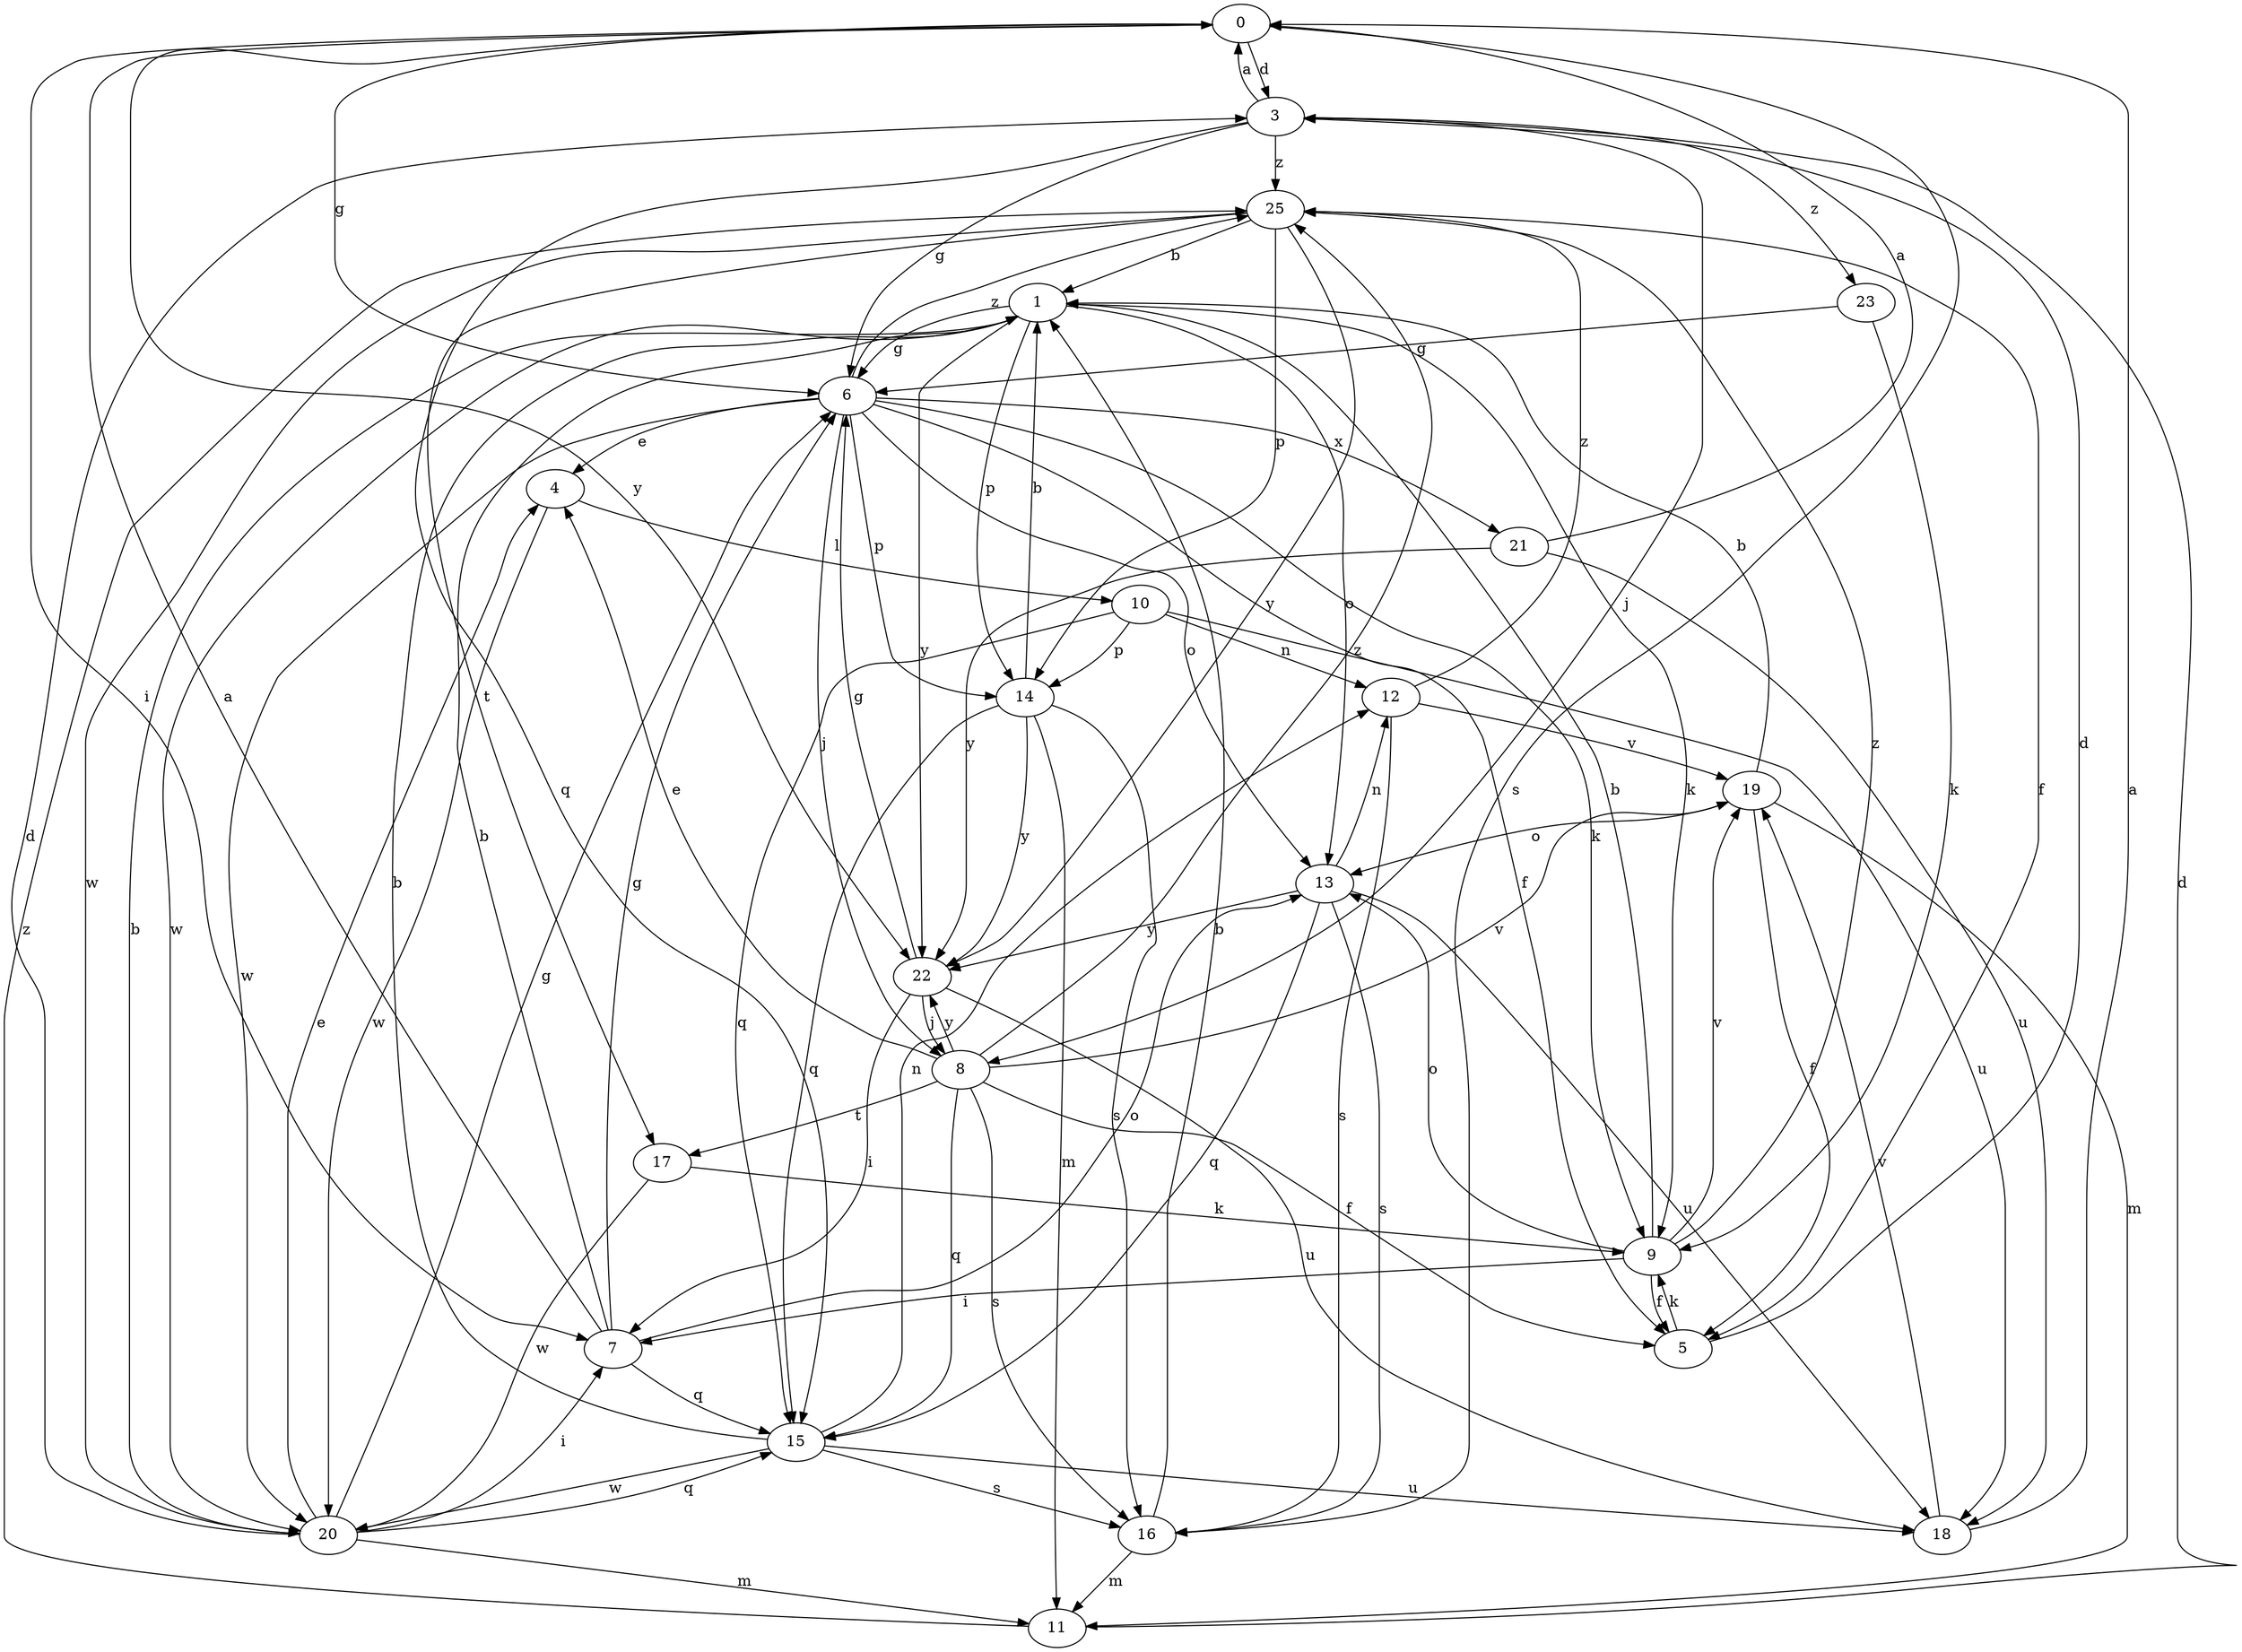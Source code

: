 strict digraph  {
0;
1;
3;
4;
5;
6;
7;
8;
9;
10;
11;
12;
13;
14;
15;
16;
17;
18;
19;
20;
21;
22;
23;
25;
0 -> 3  [label=d];
0 -> 6  [label=g];
0 -> 7  [label=i];
0 -> 16  [label=s];
0 -> 22  [label=y];
1 -> 6  [label=g];
1 -> 9  [label=k];
1 -> 13  [label=o];
1 -> 14  [label=p];
1 -> 20  [label=w];
1 -> 22  [label=y];
3 -> 0  [label=a];
3 -> 6  [label=g];
3 -> 8  [label=j];
3 -> 15  [label=q];
3 -> 23  [label=z];
3 -> 25  [label=z];
4 -> 10  [label=l];
4 -> 20  [label=w];
5 -> 3  [label=d];
5 -> 9  [label=k];
6 -> 4  [label=e];
6 -> 5  [label=f];
6 -> 8  [label=j];
6 -> 9  [label=k];
6 -> 13  [label=o];
6 -> 14  [label=p];
6 -> 20  [label=w];
6 -> 21  [label=x];
6 -> 25  [label=z];
7 -> 0  [label=a];
7 -> 1  [label=b];
7 -> 6  [label=g];
7 -> 13  [label=o];
7 -> 15  [label=q];
8 -> 4  [label=e];
8 -> 5  [label=f];
8 -> 15  [label=q];
8 -> 16  [label=s];
8 -> 17  [label=t];
8 -> 19  [label=v];
8 -> 22  [label=y];
8 -> 25  [label=z];
9 -> 1  [label=b];
9 -> 5  [label=f];
9 -> 7  [label=i];
9 -> 13  [label=o];
9 -> 19  [label=v];
9 -> 25  [label=z];
10 -> 12  [label=n];
10 -> 14  [label=p];
10 -> 15  [label=q];
10 -> 18  [label=u];
11 -> 3  [label=d];
11 -> 25  [label=z];
12 -> 16  [label=s];
12 -> 19  [label=v];
12 -> 25  [label=z];
13 -> 12  [label=n];
13 -> 15  [label=q];
13 -> 16  [label=s];
13 -> 18  [label=u];
13 -> 22  [label=y];
14 -> 1  [label=b];
14 -> 11  [label=m];
14 -> 15  [label=q];
14 -> 16  [label=s];
14 -> 22  [label=y];
15 -> 1  [label=b];
15 -> 12  [label=n];
15 -> 16  [label=s];
15 -> 18  [label=u];
15 -> 20  [label=w];
16 -> 1  [label=b];
16 -> 11  [label=m];
17 -> 9  [label=k];
17 -> 20  [label=w];
18 -> 0  [label=a];
18 -> 19  [label=v];
19 -> 1  [label=b];
19 -> 5  [label=f];
19 -> 11  [label=m];
19 -> 13  [label=o];
20 -> 1  [label=b];
20 -> 3  [label=d];
20 -> 4  [label=e];
20 -> 6  [label=g];
20 -> 7  [label=i];
20 -> 11  [label=m];
20 -> 15  [label=q];
21 -> 0  [label=a];
21 -> 18  [label=u];
21 -> 22  [label=y];
22 -> 6  [label=g];
22 -> 7  [label=i];
22 -> 8  [label=j];
22 -> 18  [label=u];
23 -> 6  [label=g];
23 -> 9  [label=k];
25 -> 1  [label=b];
25 -> 5  [label=f];
25 -> 14  [label=p];
25 -> 17  [label=t];
25 -> 20  [label=w];
25 -> 22  [label=y];
}
